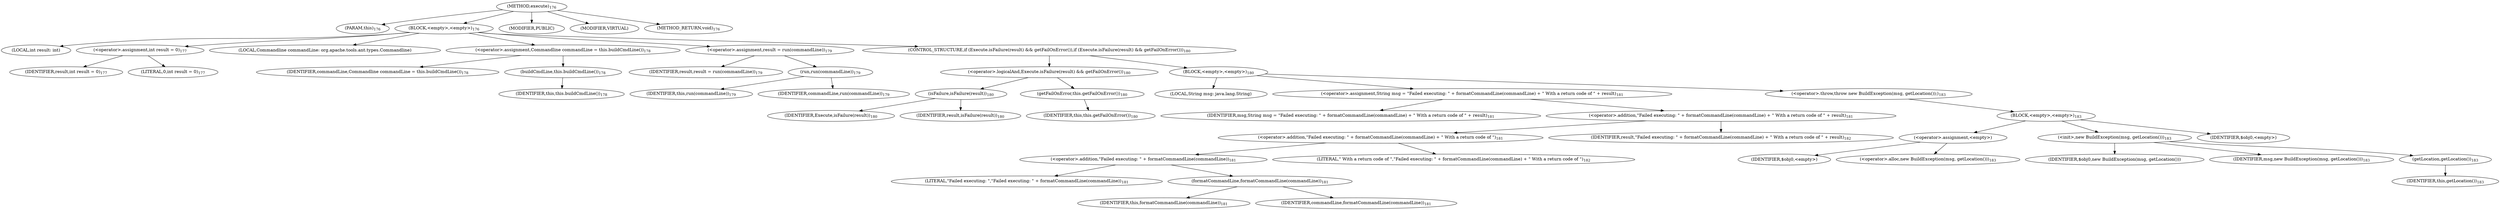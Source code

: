 digraph "execute" {  
"300" [label = <(METHOD,execute)<SUB>176</SUB>> ]
"15" [label = <(PARAM,this)<SUB>176</SUB>> ]
"301" [label = <(BLOCK,&lt;empty&gt;,&lt;empty&gt;)<SUB>176</SUB>> ]
"302" [label = <(LOCAL,int result: int)> ]
"303" [label = <(&lt;operator&gt;.assignment,int result = 0)<SUB>177</SUB>> ]
"304" [label = <(IDENTIFIER,result,int result = 0)<SUB>177</SUB>> ]
"305" [label = <(LITERAL,0,int result = 0)<SUB>177</SUB>> ]
"306" [label = <(LOCAL,Commandline commandLine: org.apache.tools.ant.types.Commandline)> ]
"307" [label = <(&lt;operator&gt;.assignment,Commandline commandLine = this.buildCmdLine())<SUB>178</SUB>> ]
"308" [label = <(IDENTIFIER,commandLine,Commandline commandLine = this.buildCmdLine())<SUB>178</SUB>> ]
"309" [label = <(buildCmdLine,this.buildCmdLine())<SUB>178</SUB>> ]
"14" [label = <(IDENTIFIER,this,this.buildCmdLine())<SUB>178</SUB>> ]
"310" [label = <(&lt;operator&gt;.assignment,result = run(commandLine))<SUB>179</SUB>> ]
"311" [label = <(IDENTIFIER,result,result = run(commandLine))<SUB>179</SUB>> ]
"312" [label = <(run,run(commandLine))<SUB>179</SUB>> ]
"16" [label = <(IDENTIFIER,this,run(commandLine))<SUB>179</SUB>> ]
"313" [label = <(IDENTIFIER,commandLine,run(commandLine))<SUB>179</SUB>> ]
"314" [label = <(CONTROL_STRUCTURE,if (Execute.isFailure(result) &amp;&amp; getFailOnError()),if (Execute.isFailure(result) &amp;&amp; getFailOnError()))<SUB>180</SUB>> ]
"315" [label = <(&lt;operator&gt;.logicalAnd,Execute.isFailure(result) &amp;&amp; getFailOnError())<SUB>180</SUB>> ]
"316" [label = <(isFailure,isFailure(result))<SUB>180</SUB>> ]
"317" [label = <(IDENTIFIER,Execute,isFailure(result))<SUB>180</SUB>> ]
"318" [label = <(IDENTIFIER,result,isFailure(result))<SUB>180</SUB>> ]
"319" [label = <(getFailOnError,this.getFailOnError())<SUB>180</SUB>> ]
"17" [label = <(IDENTIFIER,this,this.getFailOnError())<SUB>180</SUB>> ]
"320" [label = <(BLOCK,&lt;empty&gt;,&lt;empty&gt;)<SUB>180</SUB>> ]
"321" [label = <(LOCAL,String msg: java.lang.String)> ]
"322" [label = <(&lt;operator&gt;.assignment,String msg = &quot;Failed executing: &quot; + formatCommandLine(commandLine) + &quot; With a return code of &quot; + result)<SUB>181</SUB>> ]
"323" [label = <(IDENTIFIER,msg,String msg = &quot;Failed executing: &quot; + formatCommandLine(commandLine) + &quot; With a return code of &quot; + result)<SUB>181</SUB>> ]
"324" [label = <(&lt;operator&gt;.addition,&quot;Failed executing: &quot; + formatCommandLine(commandLine) + &quot; With a return code of &quot; + result)<SUB>181</SUB>> ]
"325" [label = <(&lt;operator&gt;.addition,&quot;Failed executing: &quot; + formatCommandLine(commandLine) + &quot; With a return code of &quot;)<SUB>181</SUB>> ]
"326" [label = <(&lt;operator&gt;.addition,&quot;Failed executing: &quot; + formatCommandLine(commandLine))<SUB>181</SUB>> ]
"327" [label = <(LITERAL,&quot;Failed executing: &quot;,&quot;Failed executing: &quot; + formatCommandLine(commandLine))<SUB>181</SUB>> ]
"328" [label = <(formatCommandLine,formatCommandLine(commandLine))<SUB>181</SUB>> ]
"18" [label = <(IDENTIFIER,this,formatCommandLine(commandLine))<SUB>181</SUB>> ]
"329" [label = <(IDENTIFIER,commandLine,formatCommandLine(commandLine))<SUB>181</SUB>> ]
"330" [label = <(LITERAL,&quot; With a return code of &quot;,&quot;Failed executing: &quot; + formatCommandLine(commandLine) + &quot; With a return code of &quot;)<SUB>182</SUB>> ]
"331" [label = <(IDENTIFIER,result,&quot;Failed executing: &quot; + formatCommandLine(commandLine) + &quot; With a return code of &quot; + result)<SUB>182</SUB>> ]
"332" [label = <(&lt;operator&gt;.throw,throw new BuildException(msg, getLocation());)<SUB>183</SUB>> ]
"333" [label = <(BLOCK,&lt;empty&gt;,&lt;empty&gt;)<SUB>183</SUB>> ]
"334" [label = <(&lt;operator&gt;.assignment,&lt;empty&gt;)> ]
"335" [label = <(IDENTIFIER,$obj0,&lt;empty&gt;)> ]
"336" [label = <(&lt;operator&gt;.alloc,new BuildException(msg, getLocation()))<SUB>183</SUB>> ]
"337" [label = <(&lt;init&gt;,new BuildException(msg, getLocation()))<SUB>183</SUB>> ]
"338" [label = <(IDENTIFIER,$obj0,new BuildException(msg, getLocation()))> ]
"339" [label = <(IDENTIFIER,msg,new BuildException(msg, getLocation()))<SUB>183</SUB>> ]
"340" [label = <(getLocation,getLocation())<SUB>183</SUB>> ]
"19" [label = <(IDENTIFIER,this,getLocation())<SUB>183</SUB>> ]
"341" [label = <(IDENTIFIER,$obj0,&lt;empty&gt;)> ]
"342" [label = <(MODIFIER,PUBLIC)> ]
"343" [label = <(MODIFIER,VIRTUAL)> ]
"344" [label = <(METHOD_RETURN,void)<SUB>176</SUB>> ]
  "300" -> "15" 
  "300" -> "301" 
  "300" -> "342" 
  "300" -> "343" 
  "300" -> "344" 
  "301" -> "302" 
  "301" -> "303" 
  "301" -> "306" 
  "301" -> "307" 
  "301" -> "310" 
  "301" -> "314" 
  "303" -> "304" 
  "303" -> "305" 
  "307" -> "308" 
  "307" -> "309" 
  "309" -> "14" 
  "310" -> "311" 
  "310" -> "312" 
  "312" -> "16" 
  "312" -> "313" 
  "314" -> "315" 
  "314" -> "320" 
  "315" -> "316" 
  "315" -> "319" 
  "316" -> "317" 
  "316" -> "318" 
  "319" -> "17" 
  "320" -> "321" 
  "320" -> "322" 
  "320" -> "332" 
  "322" -> "323" 
  "322" -> "324" 
  "324" -> "325" 
  "324" -> "331" 
  "325" -> "326" 
  "325" -> "330" 
  "326" -> "327" 
  "326" -> "328" 
  "328" -> "18" 
  "328" -> "329" 
  "332" -> "333" 
  "333" -> "334" 
  "333" -> "337" 
  "333" -> "341" 
  "334" -> "335" 
  "334" -> "336" 
  "337" -> "338" 
  "337" -> "339" 
  "337" -> "340" 
  "340" -> "19" 
}
